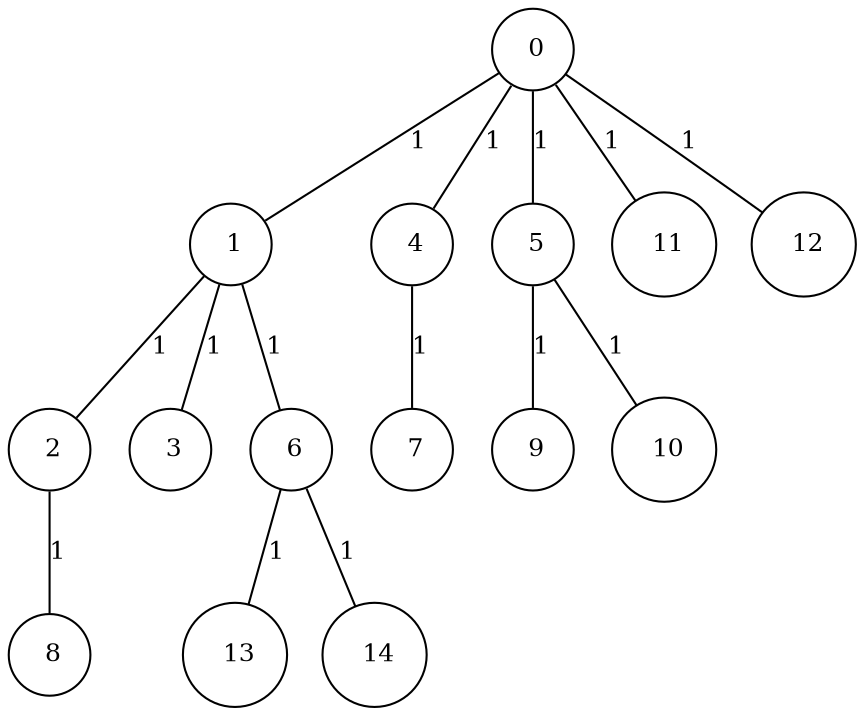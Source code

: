 graph G {
size="8.5,11;"
ratio = "expand;"
fixedsize="true;"
overlap="scale;"
node[shape=circle,width=.12,hight=.12,fontsize=12]
edge[fontsize=12]

0[label=" 0" color=black, pos="0.76696697,0.16419694!"];
1[label=" 1" color=black, pos="0.55307312,2.5977754!"];
2[label=" 2" color=black, pos="1.906347,1.7952815!"];
3[label=" 3" color=black, pos="1.8427146,2.4502193!"];
4[label=" 4" color=black, pos="0.90789853,1.3189331!"];
5[label=" 5" color=black, pos="0.046718746,0.13309168!"];
6[label=" 6" color=black, pos="0.26633134,2.2890627!"];
7[label=" 7" color=black, pos="2.5979073,2.9174805!"];
8[label=" 8" color=black, pos="0.18331373,2.2878856!"];
9[label=" 9" color=black, pos="2.2680762,2.8464682!"];
10[label=" 10" color=black, pos="2.1499972,0.69670583!"];
11[label=" 11" color=black, pos="2.4785551,1.0795105!"];
12[label=" 12" color=black, pos="0.6614819,2.4487477!"];
13[label=" 13" color=black, pos="1.0902645,1.9321716!"];
14[label=" 14" color=black, pos="1.645291,2.4361976!"];
0--1[label="1"]
0--4[label="1"]
0--5[label="1"]
0--11[label="1"]
0--12[label="1"]
1--2[label="1"]
1--3[label="1"]
1--6[label="1"]
2--8[label="1"]
4--7[label="1"]
5--9[label="1"]
5--10[label="1"]
6--13[label="1"]
6--14[label="1"]

}
